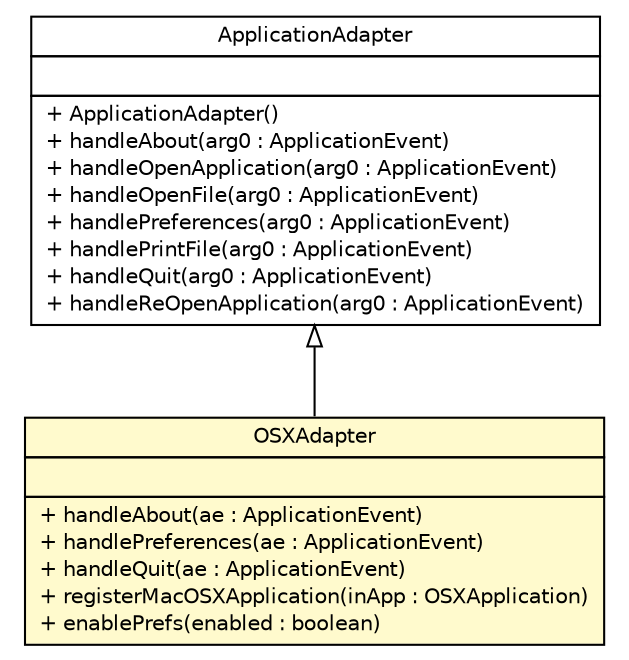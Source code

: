 #!/usr/local/bin/dot
#
# Class diagram 
# Generated by UMLGraph version R5_6 (http://www.umlgraph.org/)
#

digraph G {
	edge [fontname="Helvetica",fontsize=10,labelfontname="Helvetica",labelfontsize=10];
	node [fontname="Helvetica",fontsize=10,shape=plaintext];
	nodesep=0.25;
	ranksep=0.5;
	// sorcer.ssb.osx.OSXAdapter
	c227737 [label=<<table title="sorcer.ssb.osx.OSXAdapter" border="0" cellborder="1" cellspacing="0" cellpadding="2" port="p" bgcolor="lemonChiffon" href="./OSXAdapter.html">
		<tr><td><table border="0" cellspacing="0" cellpadding="1">
<tr><td align="center" balign="center"> OSXAdapter </td></tr>
		</table></td></tr>
		<tr><td><table border="0" cellspacing="0" cellpadding="1">
<tr><td align="left" balign="left">  </td></tr>
		</table></td></tr>
		<tr><td><table border="0" cellspacing="0" cellpadding="1">
<tr><td align="left" balign="left"> + handleAbout(ae : ApplicationEvent) </td></tr>
<tr><td align="left" balign="left"> + handlePreferences(ae : ApplicationEvent) </td></tr>
<tr><td align="left" balign="left"> + handleQuit(ae : ApplicationEvent) </td></tr>
<tr><td align="left" balign="left"> + registerMacOSXApplication(inApp : OSXApplication) </td></tr>
<tr><td align="left" balign="left"> + enablePrefs(enabled : boolean) </td></tr>
		</table></td></tr>
		</table>>, URL="./OSXAdapter.html", fontname="Helvetica", fontcolor="black", fontsize=10.0];
	//sorcer.ssb.osx.OSXAdapter extends com.apple.eawt.ApplicationAdapter
	c227804:p -> c227737:p [dir=back,arrowtail=empty];
	// com.apple.eawt.ApplicationAdapter
	c227804 [label=<<table title="com.apple.eawt.ApplicationAdapter" border="0" cellborder="1" cellspacing="0" cellpadding="2" port="p">
		<tr><td><table border="0" cellspacing="0" cellpadding="1">
<tr><td align="center" balign="center"> ApplicationAdapter </td></tr>
		</table></td></tr>
		<tr><td><table border="0" cellspacing="0" cellpadding="1">
<tr><td align="left" balign="left">  </td></tr>
		</table></td></tr>
		<tr><td><table border="0" cellspacing="0" cellpadding="1">
<tr><td align="left" balign="left"> + ApplicationAdapter() </td></tr>
<tr><td align="left" balign="left"> + handleAbout(arg0 : ApplicationEvent) </td></tr>
<tr><td align="left" balign="left"> + handleOpenApplication(arg0 : ApplicationEvent) </td></tr>
<tr><td align="left" balign="left"> + handleOpenFile(arg0 : ApplicationEvent) </td></tr>
<tr><td align="left" balign="left"> + handlePreferences(arg0 : ApplicationEvent) </td></tr>
<tr><td align="left" balign="left"> + handlePrintFile(arg0 : ApplicationEvent) </td></tr>
<tr><td align="left" balign="left"> + handleQuit(arg0 : ApplicationEvent) </td></tr>
<tr><td align="left" balign="left"> + handleReOpenApplication(arg0 : ApplicationEvent) </td></tr>
		</table></td></tr>
		</table>>, URL="null", fontname="Helvetica", fontcolor="black", fontsize=10.0];
}

